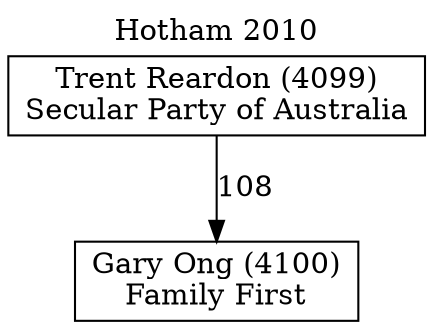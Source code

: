 // House preference flow
digraph "Gary Ong (4100)_Hotham_2010" {
	graph [label="Hotham 2010" labelloc=t mclimit=10]
	node [shape=box]
	"Gary Ong (4100)" [label="Gary Ong (4100)
Family First"]
	"Trent Reardon (4099)" [label="Trent Reardon (4099)
Secular Party of Australia"]
	"Trent Reardon (4099)" -> "Gary Ong (4100)" [label=108]
}
